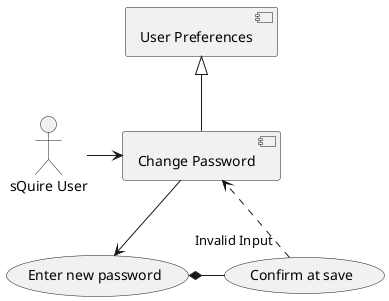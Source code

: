 @startuml
:sQuire User: -> [Change Password]
[Change Password] -up-|> [User Preferences]
[Change Password] --> (Enter new password)
(Enter new password) *-right- (Confirm at save)
(Confirm at save) "Invalid Input" ..> (Change Password)  
@enduml